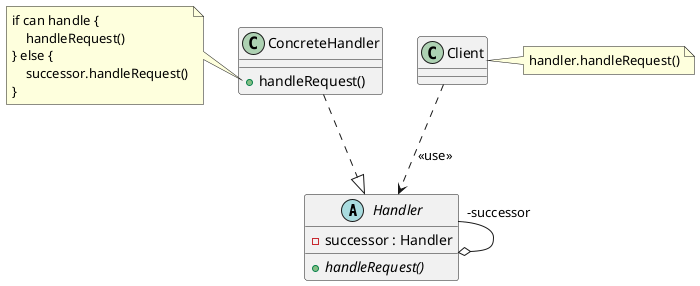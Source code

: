 @startuml

abstract class Handler {
    - successor : Handler
    + handleRequest() {abstract}
}

class ConcreteHandler {
    + handleRequest()
}

class Client {
}

ConcreteHandler ..|> Handler
Handler "-successor" --o Handler
Client ..> Handler : <<use>>

note left of ConcreteHandler::"handleRequest()"
    if can handle {
        handleRequest()
    } else {
        successor.handleRequest()
    }
end note

note right of Client
    handler.handleRequest()
end note

@enduml
